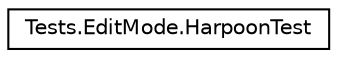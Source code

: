 digraph "Graphical Class Hierarchy"
{
 // LATEX_PDF_SIZE
  edge [fontname="Helvetica",fontsize="10",labelfontname="Helvetica",labelfontsize="10"];
  node [fontname="Helvetica",fontsize="10",shape=record];
  rankdir="LR";
  Node0 [label="Tests.EditMode.HarpoonTest",height=0.2,width=0.4,color="black", fillcolor="white", style="filled",URL="$class_tests_1_1_edit_mode_1_1_harpoon_test.html",tooltip=" "];
}
